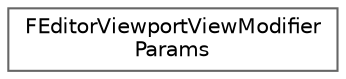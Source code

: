 digraph "Graphical Class Hierarchy"
{
 // INTERACTIVE_SVG=YES
 // LATEX_PDF_SIZE
  bgcolor="transparent";
  edge [fontname=Helvetica,fontsize=10,labelfontname=Helvetica,labelfontsize=10];
  node [fontname=Helvetica,fontsize=10,shape=box,height=0.2,width=0.4];
  rankdir="LR";
  Node0 [id="Node000000",label="FEditorViewportViewModifier\lParams",height=0.2,width=0.4,color="grey40", fillcolor="white", style="filled",URL="$de/d63/structFEditorViewportViewModifierParams.html",tooltip="Parameter struct for editor viewport view modifiers."];
}
